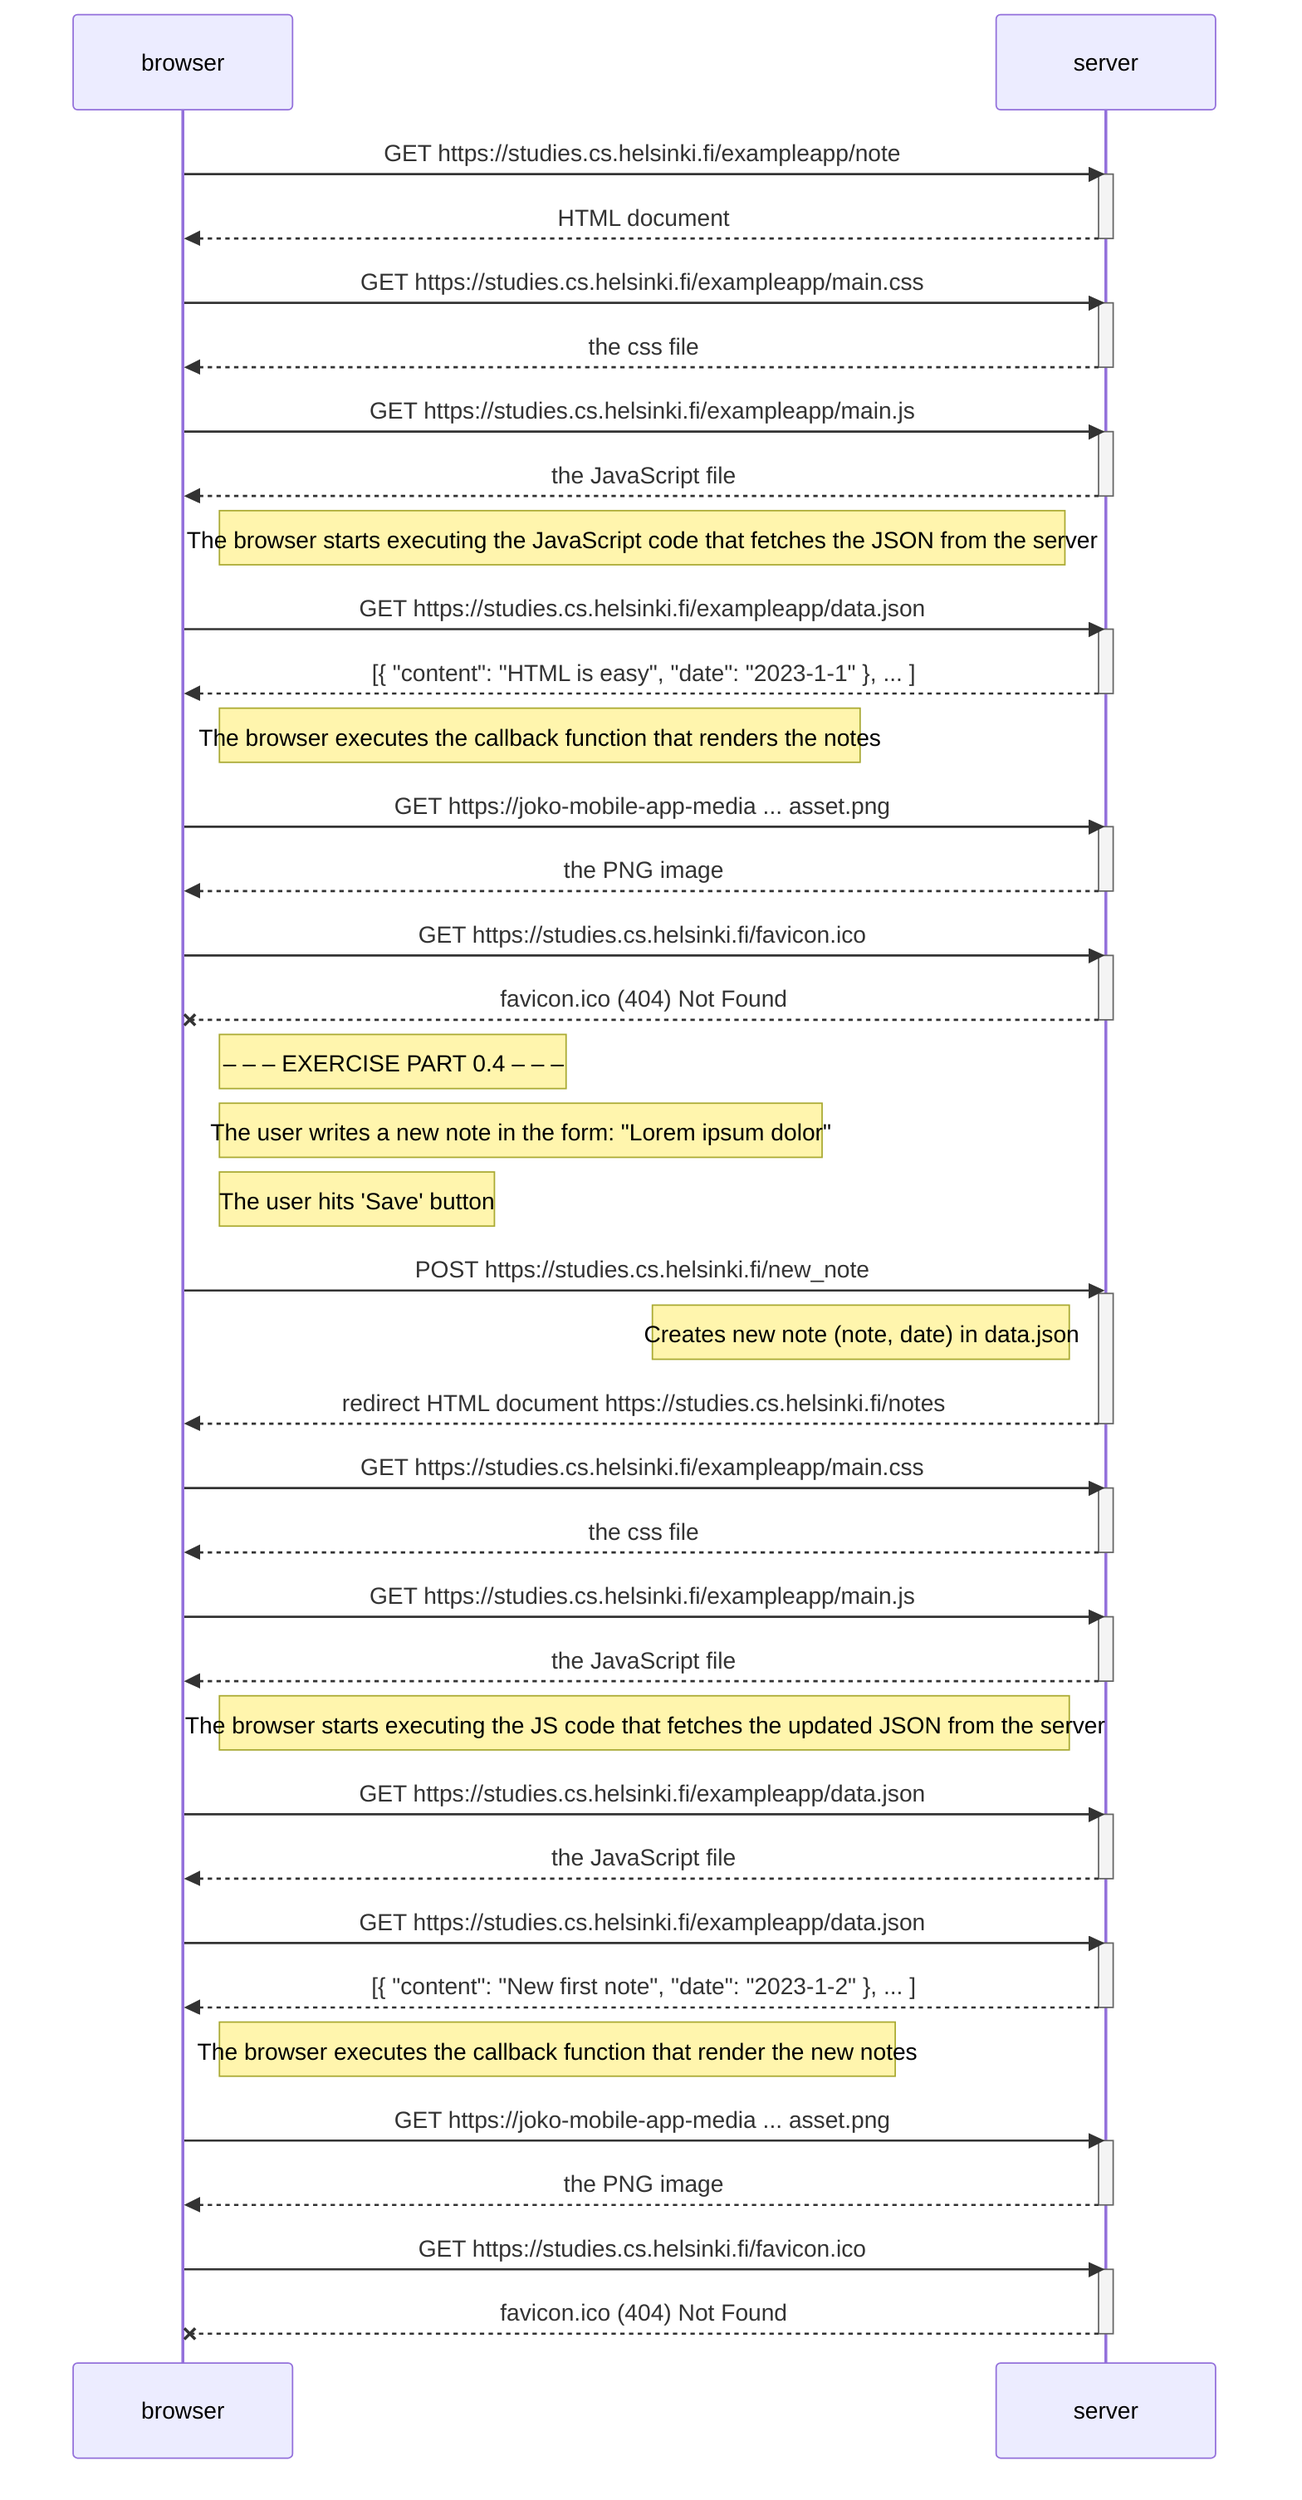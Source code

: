 sequenceDiagram
    participant browser
    participant server

    browser->>server: GET https://studies.cs.helsinki.fi/exampleapp/note
    activate server
    server-->>browser: HTML document
    deactivate server

    browser->>server: GET https://studies.cs.helsinki.fi/exampleapp/main.css
    activate server
    server-->>browser: the css file
    deactivate server

    browser->>server: GET https://studies.cs.helsinki.fi/exampleapp/main.js
    activate server
    server-->>browser: the JavaScript file
    deactivate server
    Note right of browser: The browser starts executing the JavaScript code that fetches the JSON from the server

    browser->>server: GET https://studies.cs.helsinki.fi/exampleapp/data.json
    activate server
    server-->>browser: [{ "content": "HTML is easy", "date": "2023-1-1" }, ... ]
    deactivate server

    Note right of browser: The browser executes the callback function that renders the notes

    browser->>server: GET https://joko-mobile-app-media ... asset.png
    activate server
    server-->>browser: the PNG image
    deactivate server

    browser->>server: GET https://studies.cs.helsinki.fi/favicon.ico
    activate server
    server --x browser: favicon.ico  (404) Not Found
    deactivate server

    Note right of browser: – – – EXERCISE PART 0.4 – – –
    Note right of browser: The user writes a new note in the form: "Lorem ipsum dolor"
    Note right of browser: The user hits 'Save' button

    browser->>server: POST https://studies.cs.helsinki.fi/new_note
    activate server
    Note left of server: Creates new note (note, date) in data.json
    server -->> browser: redirect HTML document https://studies.cs.helsinki.fi/notes 
    deactivate server

    browser->>server: GET https://studies.cs.helsinki.fi/exampleapp/main.css
    activate server
    server -->> browser:  the css file
    deactivate server

    browser->>server: GET https://studies.cs.helsinki.fi/exampleapp/main.js
    activate server
    server -->> browser:  the JavaScript file
    deactivate server
    Note right of browser: The browser starts executing the JS code that fetches the updated JSON from the server

    browser->>server: GET https://studies.cs.helsinki.fi/exampleapp/data.json
    activate server
    server -->> browser:  the JavaScript file
    deactivate server


    browser->>server: GET https://studies.cs.helsinki.fi/exampleapp/data.json
    activate server
    server-->>browser: [{ "content": "New first note", "date": "2023-1-2" }, ... ]
    deactivate server
    Note right of browser: The browser executes the callback function that render the new notes



    browser->>server: GET https://joko-mobile-app-media ... asset.png
    activate server
    server-->>browser: the PNG image
    deactivate server

    browser->>server: GET https://studies.cs.helsinki.fi/favicon.ico
    activate server
    server --x browser: favicon.ico  (404) Not Found
    deactivate server